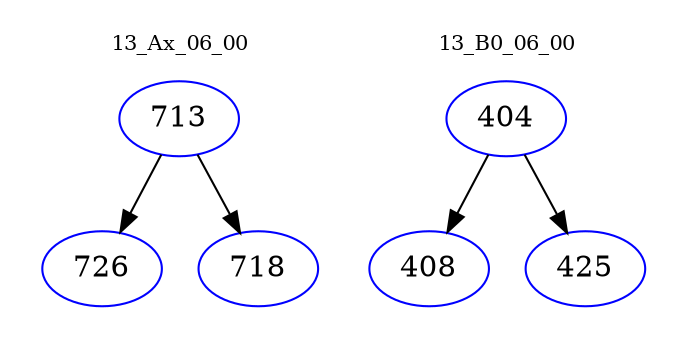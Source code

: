 digraph{
subgraph cluster_0 {
color = white
label = "13_Ax_06_00";
fontsize=10;
T0_713 [label="713", color="blue"]
T0_713 -> T0_726 [color="black"]
T0_726 [label="726", color="blue"]
T0_713 -> T0_718 [color="black"]
T0_718 [label="718", color="blue"]
}
subgraph cluster_1 {
color = white
label = "13_B0_06_00";
fontsize=10;
T1_404 [label="404", color="blue"]
T1_404 -> T1_408 [color="black"]
T1_408 [label="408", color="blue"]
T1_404 -> T1_425 [color="black"]
T1_425 [label="425", color="blue"]
}
}
